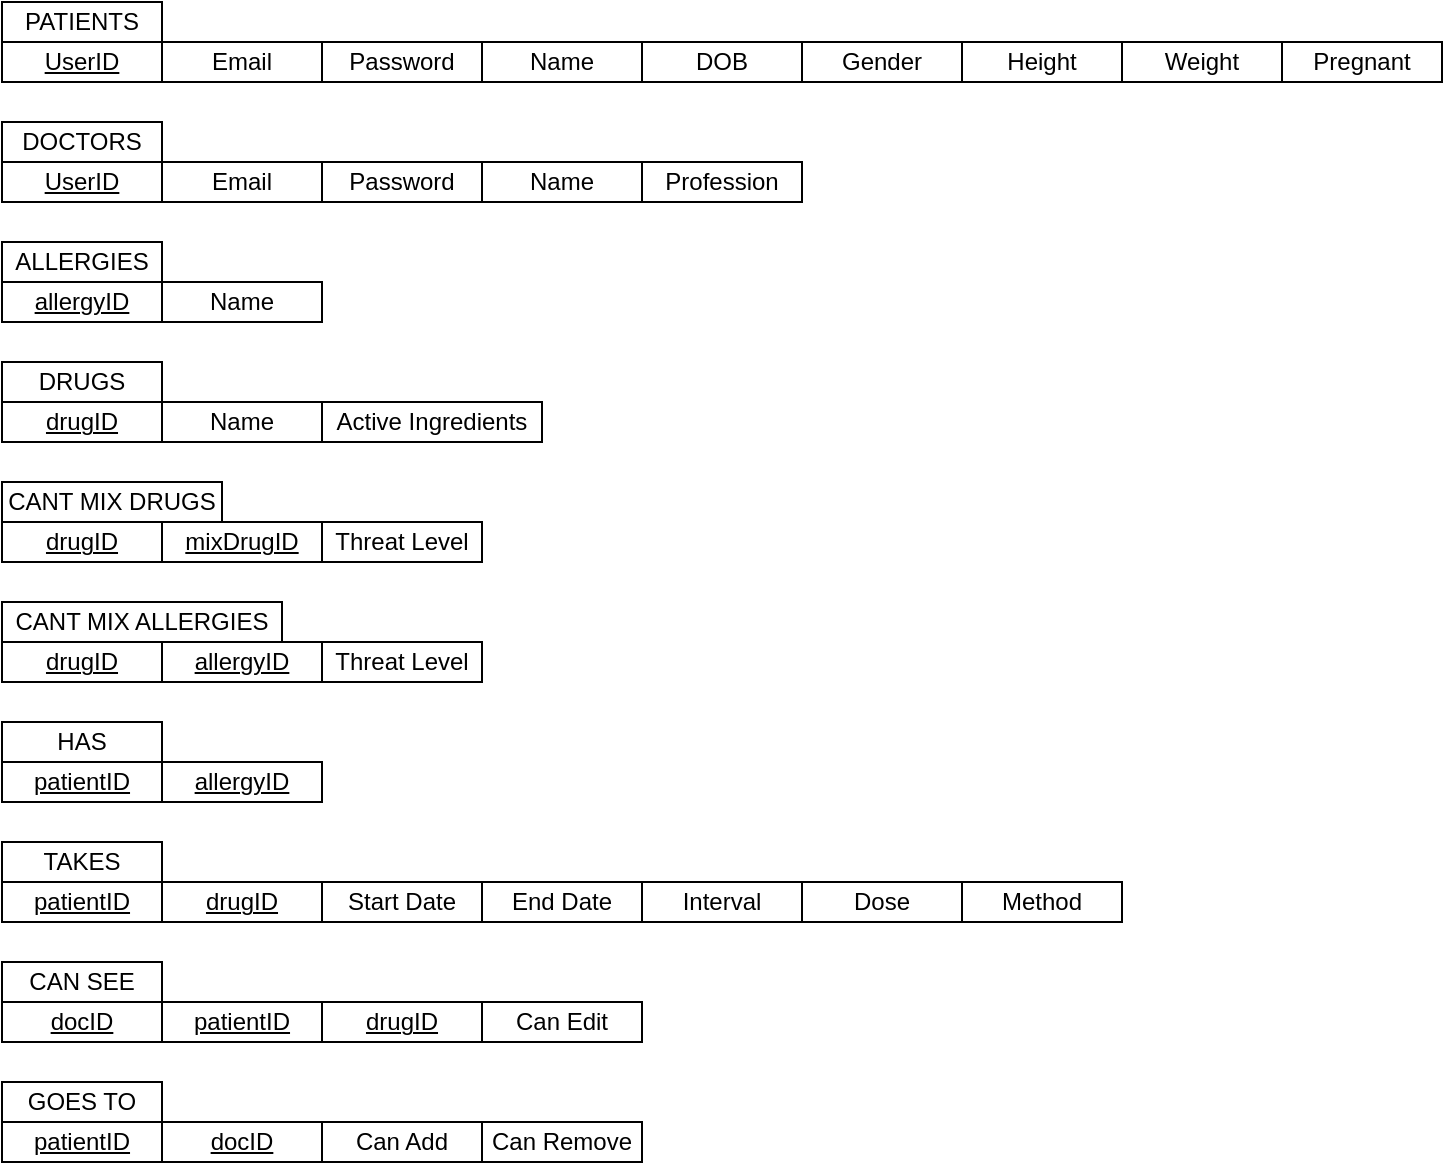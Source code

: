 <mxfile version="26.2.5">
  <diagram id="AsLopXNGc7jZFYiyI0SS" name="Page-1">
    <mxGraphModel dx="1207" dy="797" grid="0" gridSize="10" guides="1" tooltips="1" connect="1" arrows="1" fold="1" page="0" pageScale="1" pageWidth="850" pageHeight="1100" math="0" shadow="0">
      <root>
        <mxCell id="0" />
        <mxCell id="1" parent="0" />
        <mxCell id="vmhdOPlfy4lCyZK5I_kO-1" value="UserID" style="rounded=0;whiteSpace=wrap;html=1;fontStyle=4" vertex="1" parent="1">
          <mxGeometry x="-350" y="40" width="80" height="20" as="geometry" />
        </mxCell>
        <mxCell id="vmhdOPlfy4lCyZK5I_kO-2" value="Email" style="rounded=0;whiteSpace=wrap;html=1;fontStyle=0" vertex="1" parent="1">
          <mxGeometry x="-270" y="40" width="80" height="20" as="geometry" />
        </mxCell>
        <mxCell id="vmhdOPlfy4lCyZK5I_kO-3" value="Password" style="rounded=0;whiteSpace=wrap;html=1;fontStyle=0" vertex="1" parent="1">
          <mxGeometry x="-190" y="40" width="80" height="20" as="geometry" />
        </mxCell>
        <mxCell id="vmhdOPlfy4lCyZK5I_kO-4" value="Name" style="rounded=0;whiteSpace=wrap;html=1;fontStyle=0" vertex="1" parent="1">
          <mxGeometry x="-110" y="40" width="80" height="20" as="geometry" />
        </mxCell>
        <mxCell id="vmhdOPlfy4lCyZK5I_kO-5" value="PATIENTS" style="rounded=0;whiteSpace=wrap;html=1;fontStyle=0" vertex="1" parent="1">
          <mxGeometry x="-350" y="20" width="80" height="20" as="geometry" />
        </mxCell>
        <mxCell id="vmhdOPlfy4lCyZK5I_kO-6" value="DOB" style="rounded=0;whiteSpace=wrap;html=1;fontStyle=0" vertex="1" parent="1">
          <mxGeometry x="-30" y="40" width="80" height="20" as="geometry" />
        </mxCell>
        <mxCell id="vmhdOPlfy4lCyZK5I_kO-7" value="Gender" style="rounded=0;whiteSpace=wrap;html=1;fontStyle=0" vertex="1" parent="1">
          <mxGeometry x="50" y="40" width="80" height="20" as="geometry" />
        </mxCell>
        <mxCell id="vmhdOPlfy4lCyZK5I_kO-8" value="Height" style="rounded=0;whiteSpace=wrap;html=1;fontStyle=0" vertex="1" parent="1">
          <mxGeometry x="130" y="40" width="80" height="20" as="geometry" />
        </mxCell>
        <mxCell id="vmhdOPlfy4lCyZK5I_kO-9" value="Weight" style="rounded=0;whiteSpace=wrap;html=1;fontStyle=0" vertex="1" parent="1">
          <mxGeometry x="210" y="40" width="80" height="20" as="geometry" />
        </mxCell>
        <mxCell id="vmhdOPlfy4lCyZK5I_kO-10" value="Pregnant" style="rounded=0;whiteSpace=wrap;html=1;fontStyle=0" vertex="1" parent="1">
          <mxGeometry x="290" y="40" width="80" height="20" as="geometry" />
        </mxCell>
        <mxCell id="vmhdOPlfy4lCyZK5I_kO-11" value="UserID" style="rounded=0;whiteSpace=wrap;html=1;fontStyle=4" vertex="1" parent="1">
          <mxGeometry x="-350" y="100" width="80" height="20" as="geometry" />
        </mxCell>
        <mxCell id="vmhdOPlfy4lCyZK5I_kO-12" value="Email" style="rounded=0;whiteSpace=wrap;html=1;fontStyle=0" vertex="1" parent="1">
          <mxGeometry x="-270" y="100" width="80" height="20" as="geometry" />
        </mxCell>
        <mxCell id="vmhdOPlfy4lCyZK5I_kO-13" value="Password" style="rounded=0;whiteSpace=wrap;html=1;fontStyle=0" vertex="1" parent="1">
          <mxGeometry x="-190" y="100" width="80" height="20" as="geometry" />
        </mxCell>
        <mxCell id="vmhdOPlfy4lCyZK5I_kO-14" value="Name" style="rounded=0;whiteSpace=wrap;html=1;fontStyle=0" vertex="1" parent="1">
          <mxGeometry x="-110" y="100" width="80" height="20" as="geometry" />
        </mxCell>
        <mxCell id="vmhdOPlfy4lCyZK5I_kO-15" value="DOCTORS" style="rounded=0;whiteSpace=wrap;html=1;fontStyle=0" vertex="1" parent="1">
          <mxGeometry x="-350" y="80" width="80" height="20" as="geometry" />
        </mxCell>
        <mxCell id="vmhdOPlfy4lCyZK5I_kO-21" value="Profession" style="rounded=0;whiteSpace=wrap;html=1;fontStyle=0" vertex="1" parent="1">
          <mxGeometry x="-30" y="100" width="80" height="20" as="geometry" />
        </mxCell>
        <mxCell id="vmhdOPlfy4lCyZK5I_kO-22" value="ALLERGIES" style="rounded=0;whiteSpace=wrap;html=1;fontStyle=0" vertex="1" parent="1">
          <mxGeometry x="-350" y="140" width="80" height="20" as="geometry" />
        </mxCell>
        <mxCell id="vmhdOPlfy4lCyZK5I_kO-23" value="allergyID" style="rounded=0;whiteSpace=wrap;html=1;fontStyle=4" vertex="1" parent="1">
          <mxGeometry x="-350" y="160" width="80" height="20" as="geometry" />
        </mxCell>
        <mxCell id="vmhdOPlfy4lCyZK5I_kO-24" value="Name" style="rounded=0;whiteSpace=wrap;html=1;fontStyle=0" vertex="1" parent="1">
          <mxGeometry x="-270" y="160" width="80" height="20" as="geometry" />
        </mxCell>
        <mxCell id="vmhdOPlfy4lCyZK5I_kO-25" value="DRUGS" style="rounded=0;whiteSpace=wrap;html=1;fontStyle=0" vertex="1" parent="1">
          <mxGeometry x="-350" y="200" width="80" height="20" as="geometry" />
        </mxCell>
        <mxCell id="vmhdOPlfy4lCyZK5I_kO-26" value="&lt;u&gt;drugID&lt;/u&gt;" style="rounded=0;whiteSpace=wrap;html=1;fontStyle=0" vertex="1" parent="1">
          <mxGeometry x="-350" y="220" width="80" height="20" as="geometry" />
        </mxCell>
        <mxCell id="vmhdOPlfy4lCyZK5I_kO-27" value="Name" style="rounded=0;whiteSpace=wrap;html=1;fontStyle=0" vertex="1" parent="1">
          <mxGeometry x="-270" y="220" width="80" height="20" as="geometry" />
        </mxCell>
        <mxCell id="vmhdOPlfy4lCyZK5I_kO-28" value="Active Ingredients" style="rounded=0;whiteSpace=wrap;html=1;fontStyle=0" vertex="1" parent="1">
          <mxGeometry x="-190" y="220" width="110" height="20" as="geometry" />
        </mxCell>
        <mxCell id="vmhdOPlfy4lCyZK5I_kO-30" value="CANT MIX DRUGS" style="rounded=0;whiteSpace=wrap;html=1;fontStyle=0" vertex="1" parent="1">
          <mxGeometry x="-350" y="260" width="110" height="20" as="geometry" />
        </mxCell>
        <mxCell id="vmhdOPlfy4lCyZK5I_kO-31" value="&lt;u&gt;drugID&lt;/u&gt;" style="rounded=0;whiteSpace=wrap;html=1;fontStyle=0" vertex="1" parent="1">
          <mxGeometry x="-350" y="280" width="80" height="20" as="geometry" />
        </mxCell>
        <mxCell id="vmhdOPlfy4lCyZK5I_kO-32" value="&lt;u&gt;mixDrugID&lt;/u&gt;" style="rounded=0;whiteSpace=wrap;html=1;fontStyle=0" vertex="1" parent="1">
          <mxGeometry x="-270" y="280" width="80" height="20" as="geometry" />
        </mxCell>
        <mxCell id="vmhdOPlfy4lCyZK5I_kO-33" value="Threat Level" style="rounded=0;whiteSpace=wrap;html=1;fontStyle=0" vertex="1" parent="1">
          <mxGeometry x="-190" y="280" width="80" height="20" as="geometry" />
        </mxCell>
        <mxCell id="vmhdOPlfy4lCyZK5I_kO-34" value="CANT MIX ALLERGIES" style="rounded=0;whiteSpace=wrap;html=1;fontStyle=0" vertex="1" parent="1">
          <mxGeometry x="-350" y="320" width="140" height="20" as="geometry" />
        </mxCell>
        <mxCell id="vmhdOPlfy4lCyZK5I_kO-35" value="drugID" style="rounded=0;whiteSpace=wrap;html=1;fontStyle=4" vertex="1" parent="1">
          <mxGeometry x="-350" y="340" width="80" height="20" as="geometry" />
        </mxCell>
        <mxCell id="vmhdOPlfy4lCyZK5I_kO-36" value="allergyID" style="rounded=0;whiteSpace=wrap;html=1;fontStyle=4" vertex="1" parent="1">
          <mxGeometry x="-270" y="340" width="80" height="20" as="geometry" />
        </mxCell>
        <mxCell id="vmhdOPlfy4lCyZK5I_kO-37" value="Threat Level" style="rounded=0;whiteSpace=wrap;html=1;fontStyle=0" vertex="1" parent="1">
          <mxGeometry x="-190" y="340" width="80" height="20" as="geometry" />
        </mxCell>
        <mxCell id="vmhdOPlfy4lCyZK5I_kO-38" value="TAKES" style="rounded=0;whiteSpace=wrap;html=1;fontStyle=0" vertex="1" parent="1">
          <mxGeometry x="-350" y="440" width="80" height="20" as="geometry" />
        </mxCell>
        <mxCell id="vmhdOPlfy4lCyZK5I_kO-39" value="patientID" style="rounded=0;whiteSpace=wrap;html=1;fontStyle=4" vertex="1" parent="1">
          <mxGeometry x="-350" y="460" width="80" height="20" as="geometry" />
        </mxCell>
        <mxCell id="vmhdOPlfy4lCyZK5I_kO-40" value="&lt;u&gt;drugID&lt;/u&gt;" style="rounded=0;whiteSpace=wrap;html=1;fontStyle=0" vertex="1" parent="1">
          <mxGeometry x="-270" y="460" width="80" height="20" as="geometry" />
        </mxCell>
        <mxCell id="vmhdOPlfy4lCyZK5I_kO-41" value="HAS" style="rounded=0;whiteSpace=wrap;html=1;fontStyle=0" vertex="1" parent="1">
          <mxGeometry x="-350" y="380" width="80" height="20" as="geometry" />
        </mxCell>
        <mxCell id="vmhdOPlfy4lCyZK5I_kO-42" value="patientID" style="rounded=0;whiteSpace=wrap;html=1;fontStyle=4" vertex="1" parent="1">
          <mxGeometry x="-350" y="400" width="80" height="20" as="geometry" />
        </mxCell>
        <mxCell id="vmhdOPlfy4lCyZK5I_kO-43" value="&lt;u&gt;allergyID&lt;/u&gt;" style="rounded=0;whiteSpace=wrap;html=1;fontStyle=0" vertex="1" parent="1">
          <mxGeometry x="-270" y="400" width="80" height="20" as="geometry" />
        </mxCell>
        <mxCell id="vmhdOPlfy4lCyZK5I_kO-47" value="Start Date" style="rounded=0;whiteSpace=wrap;html=1;fontStyle=0" vertex="1" parent="1">
          <mxGeometry x="-190" y="460" width="80" height="20" as="geometry" />
        </mxCell>
        <mxCell id="vmhdOPlfy4lCyZK5I_kO-48" value="End Date" style="rounded=0;whiteSpace=wrap;html=1;fontStyle=0" vertex="1" parent="1">
          <mxGeometry x="-110" y="460" width="80" height="20" as="geometry" />
        </mxCell>
        <mxCell id="vmhdOPlfy4lCyZK5I_kO-49" value="Interval" style="rounded=0;whiteSpace=wrap;html=1;fontStyle=0" vertex="1" parent="1">
          <mxGeometry x="-30" y="460" width="80" height="20" as="geometry" />
        </mxCell>
        <mxCell id="vmhdOPlfy4lCyZK5I_kO-50" value="Dose" style="rounded=0;whiteSpace=wrap;html=1;fontStyle=0" vertex="1" parent="1">
          <mxGeometry x="50" y="460" width="80" height="20" as="geometry" />
        </mxCell>
        <mxCell id="vmhdOPlfy4lCyZK5I_kO-51" value="Method" style="rounded=0;whiteSpace=wrap;html=1;fontStyle=0" vertex="1" parent="1">
          <mxGeometry x="130" y="460" width="80" height="20" as="geometry" />
        </mxCell>
        <mxCell id="vmhdOPlfy4lCyZK5I_kO-52" value="CAN SEE" style="rounded=0;whiteSpace=wrap;html=1;fontStyle=0" vertex="1" parent="1">
          <mxGeometry x="-350" y="500" width="80" height="20" as="geometry" />
        </mxCell>
        <mxCell id="vmhdOPlfy4lCyZK5I_kO-53" value="docID" style="rounded=0;whiteSpace=wrap;html=1;fontStyle=4" vertex="1" parent="1">
          <mxGeometry x="-350" y="520" width="80" height="20" as="geometry" />
        </mxCell>
        <mxCell id="vmhdOPlfy4lCyZK5I_kO-54" value="patientID" style="rounded=0;whiteSpace=wrap;html=1;fontStyle=4" vertex="1" parent="1">
          <mxGeometry x="-270" y="520" width="80" height="20" as="geometry" />
        </mxCell>
        <mxCell id="vmhdOPlfy4lCyZK5I_kO-55" value="drugID" style="rounded=0;whiteSpace=wrap;html=1;fontStyle=4" vertex="1" parent="1">
          <mxGeometry x="-190" y="520" width="80" height="20" as="geometry" />
        </mxCell>
        <mxCell id="vmhdOPlfy4lCyZK5I_kO-56" value="Can Edit" style="rounded=0;whiteSpace=wrap;html=1;fontStyle=0" vertex="1" parent="1">
          <mxGeometry x="-110" y="520" width="80" height="20" as="geometry" />
        </mxCell>
        <mxCell id="vmhdOPlfy4lCyZK5I_kO-57" value="GOES TO" style="rounded=0;whiteSpace=wrap;html=1;fontStyle=0" vertex="1" parent="1">
          <mxGeometry x="-350" y="560" width="80" height="20" as="geometry" />
        </mxCell>
        <mxCell id="vmhdOPlfy4lCyZK5I_kO-58" value="patientID" style="rounded=0;whiteSpace=wrap;html=1;fontStyle=4" vertex="1" parent="1">
          <mxGeometry x="-350" y="580" width="80" height="20" as="geometry" />
        </mxCell>
        <mxCell id="vmhdOPlfy4lCyZK5I_kO-59" value="docID" style="rounded=0;whiteSpace=wrap;html=1;fontStyle=4" vertex="1" parent="1">
          <mxGeometry x="-270" y="580" width="80" height="20" as="geometry" />
        </mxCell>
        <mxCell id="vmhdOPlfy4lCyZK5I_kO-60" value="Can Add" style="rounded=0;whiteSpace=wrap;html=1;fontStyle=0" vertex="1" parent="1">
          <mxGeometry x="-190" y="580" width="80" height="20" as="geometry" />
        </mxCell>
        <mxCell id="vmhdOPlfy4lCyZK5I_kO-61" value="Can Remove" style="rounded=0;whiteSpace=wrap;html=1;fontStyle=0" vertex="1" parent="1">
          <mxGeometry x="-110" y="580" width="80" height="20" as="geometry" />
        </mxCell>
      </root>
    </mxGraphModel>
  </diagram>
</mxfile>
